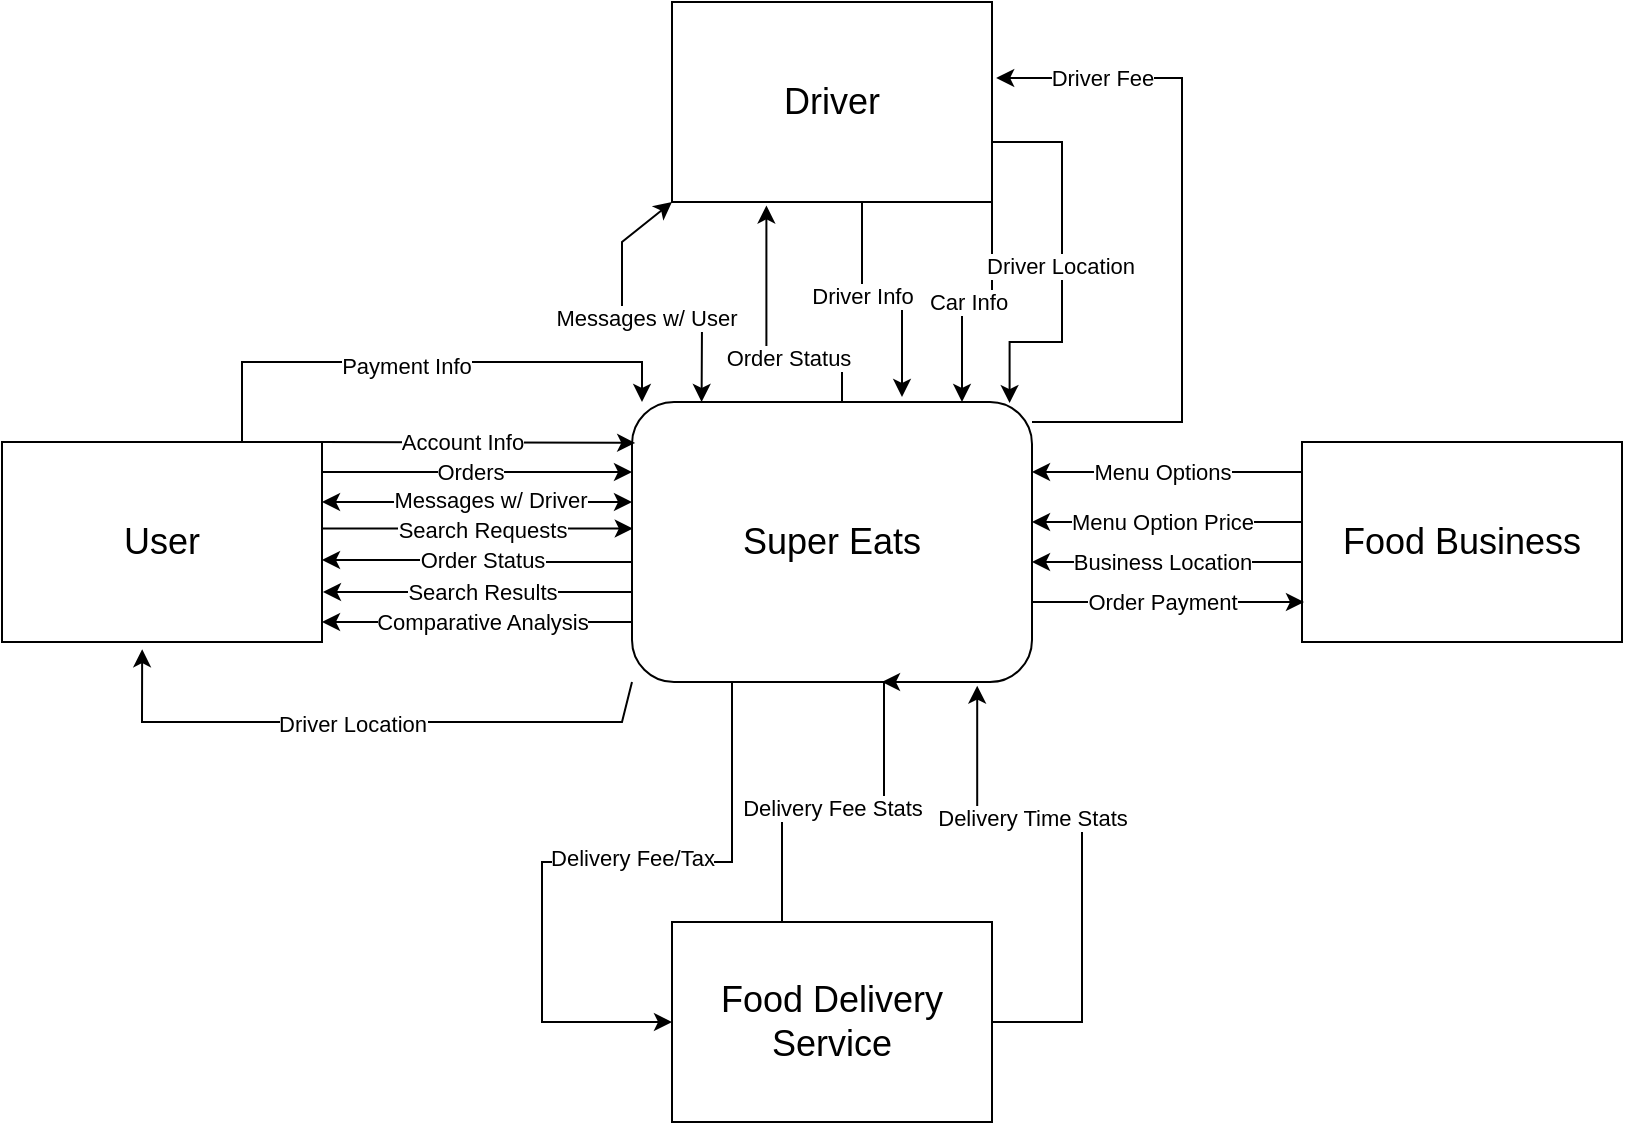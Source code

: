 <mxfile version="22.0.2" type="device">
  <diagram id="R2lEEEUBdFMjLlhIrx00" name="Page-1">
    <mxGraphModel dx="830" dy="586" grid="1" gridSize="10" guides="1" tooltips="1" connect="1" arrows="1" fold="1" page="1" pageScale="1" pageWidth="850" pageHeight="1100" math="0" shadow="0" extFonts="Permanent Marker^https://fonts.googleapis.com/css?family=Permanent+Marker">
      <root>
        <mxCell id="0" />
        <mxCell id="1" parent="0" />
        <mxCell id="KAGtheB1Xs3RznEdJn3D-1" value="&lt;font style=&quot;font-size: 18px;&quot;&gt;Super Eats&lt;/font&gt;" style="rounded=1;whiteSpace=wrap;html=1;" vertex="1" parent="1">
          <mxGeometry x="325" y="240" width="200" height="140" as="geometry" />
        </mxCell>
        <mxCell id="KAGtheB1Xs3RznEdJn3D-11" value="Orders" style="edgeStyle=orthogonalEdgeStyle;rounded=0;orthogonalLoop=1;jettySize=auto;html=1;entryX=0;entryY=0.25;entryDx=0;entryDy=0;exitX=0.996;exitY=0.152;exitDx=0;exitDy=0;exitPerimeter=0;" edge="1" parent="1" source="KAGtheB1Xs3RznEdJn3D-2" target="KAGtheB1Xs3RznEdJn3D-1">
          <mxGeometry relative="1" as="geometry">
            <Array as="points">
              <mxPoint x="169" y="272" />
              <mxPoint x="170" y="272" />
              <mxPoint x="170" y="275" />
            </Array>
          </mxGeometry>
        </mxCell>
        <mxCell id="KAGtheB1Xs3RznEdJn3D-48" style="edgeStyle=orthogonalEdgeStyle;rounded=0;orthogonalLoop=1;jettySize=auto;html=1;exitX=0.75;exitY=0;exitDx=0;exitDy=0;" edge="1" parent="1" source="KAGtheB1Xs3RznEdJn3D-2">
          <mxGeometry relative="1" as="geometry">
            <mxPoint x="330" y="240" as="targetPoint" />
            <Array as="points">
              <mxPoint x="130" y="220" />
              <mxPoint x="330" y="220" />
              <mxPoint x="330" y="240" />
            </Array>
          </mxGeometry>
        </mxCell>
        <mxCell id="KAGtheB1Xs3RznEdJn3D-49" value="Payment Info" style="edgeLabel;html=1;align=center;verticalAlign=middle;resizable=0;points=[];" vertex="1" connectable="0" parent="KAGtheB1Xs3RznEdJn3D-48">
          <mxGeometry x="-0.062" y="-2" relative="1" as="geometry">
            <mxPoint as="offset" />
          </mxGeometry>
        </mxCell>
        <mxCell id="KAGtheB1Xs3RznEdJn3D-2" value="&lt;font style=&quot;font-size: 18px;&quot;&gt;User&lt;/font&gt;" style="rounded=0;whiteSpace=wrap;html=1;" vertex="1" parent="1">
          <mxGeometry x="10" y="260" width="160" height="100" as="geometry" />
        </mxCell>
        <mxCell id="KAGtheB1Xs3RznEdJn3D-32" value="" style="edgeStyle=orthogonalEdgeStyle;rounded=0;orthogonalLoop=1;jettySize=auto;html=1;exitX=1;exitY=1;exitDx=0;exitDy=0;" edge="1" parent="1" source="KAGtheB1Xs3RznEdJn3D-4" target="KAGtheB1Xs3RznEdJn3D-1">
          <mxGeometry relative="1" as="geometry">
            <Array as="points">
              <mxPoint x="505" y="190" />
              <mxPoint x="490" y="190" />
            </Array>
          </mxGeometry>
        </mxCell>
        <mxCell id="KAGtheB1Xs3RznEdJn3D-33" value="Car Info" style="edgeLabel;html=1;align=center;verticalAlign=middle;resizable=0;points=[];" vertex="1" connectable="0" parent="KAGtheB1Xs3RznEdJn3D-32">
          <mxGeometry x="0.087" relative="1" as="geometry">
            <mxPoint as="offset" />
          </mxGeometry>
        </mxCell>
        <mxCell id="KAGtheB1Xs3RznEdJn3D-4" value="&lt;font style=&quot;font-size: 18px;&quot;&gt;Driver&lt;/font&gt;" style="rounded=0;whiteSpace=wrap;html=1;" vertex="1" parent="1">
          <mxGeometry x="345" y="40" width="160" height="100" as="geometry" />
        </mxCell>
        <mxCell id="KAGtheB1Xs3RznEdJn3D-5" value="&lt;font style=&quot;font-size: 18px;&quot;&gt;Food Business&lt;/font&gt;" style="rounded=0;whiteSpace=wrap;html=1;" vertex="1" parent="1">
          <mxGeometry x="660" y="260" width="160" height="100" as="geometry" />
        </mxCell>
        <mxCell id="KAGtheB1Xs3RznEdJn3D-55" style="edgeStyle=orthogonalEdgeStyle;rounded=0;orthogonalLoop=1;jettySize=auto;html=1;" edge="1" parent="1" source="KAGtheB1Xs3RznEdJn3D-8">
          <mxGeometry relative="1" as="geometry">
            <mxPoint x="450" y="380.0" as="targetPoint" />
            <Array as="points">
              <mxPoint x="400" y="440" />
              <mxPoint x="451" y="440" />
              <mxPoint x="451" y="380" />
            </Array>
          </mxGeometry>
        </mxCell>
        <mxCell id="KAGtheB1Xs3RznEdJn3D-56" value="Delivery Fee Stats" style="edgeLabel;html=1;align=center;verticalAlign=middle;resizable=0;points=[];" vertex="1" connectable="0" parent="KAGtheB1Xs3RznEdJn3D-55">
          <mxGeometry x="-0.13" y="-3" relative="1" as="geometry">
            <mxPoint x="10" as="offset" />
          </mxGeometry>
        </mxCell>
        <mxCell id="KAGtheB1Xs3RznEdJn3D-57" style="edgeStyle=orthogonalEdgeStyle;rounded=0;orthogonalLoop=1;jettySize=auto;html=1;exitX=0;exitY=0.5;exitDx=0;exitDy=0;entryX=0.25;entryY=1;entryDx=0;entryDy=0;startArrow=classic;startFill=1;endArrow=none;endFill=0;" edge="1" parent="1" source="KAGtheB1Xs3RznEdJn3D-8" target="KAGtheB1Xs3RznEdJn3D-1">
          <mxGeometry relative="1" as="geometry">
            <Array as="points">
              <mxPoint x="280" y="550" />
              <mxPoint x="280" y="470" />
              <mxPoint x="375" y="470" />
            </Array>
          </mxGeometry>
        </mxCell>
        <mxCell id="KAGtheB1Xs3RznEdJn3D-58" value="Delivery Fee/Tax" style="edgeLabel;html=1;align=center;verticalAlign=middle;resizable=0;points=[];" vertex="1" connectable="0" parent="KAGtheB1Xs3RznEdJn3D-57">
          <mxGeometry x="0.066" y="2" relative="1" as="geometry">
            <mxPoint x="14" as="offset" />
          </mxGeometry>
        </mxCell>
        <mxCell id="KAGtheB1Xs3RznEdJn3D-8" value="&lt;font style=&quot;font-size: 18px;&quot;&gt;Food Delivery Service&lt;/font&gt;" style="rounded=0;whiteSpace=wrap;html=1;" vertex="1" parent="1">
          <mxGeometry x="345" y="500" width="160" height="100" as="geometry" />
        </mxCell>
        <mxCell id="KAGtheB1Xs3RznEdJn3D-15" value="" style="endArrow=classic;html=1;rounded=0;exitX=1;exitY=0;exitDx=0;exitDy=0;entryX=0.008;entryY=0.146;entryDx=0;entryDy=0;entryPerimeter=0;" edge="1" parent="1" source="KAGtheB1Xs3RznEdJn3D-2" target="KAGtheB1Xs3RznEdJn3D-1">
          <mxGeometry width="50" height="50" relative="1" as="geometry">
            <mxPoint x="240" y="340" as="sourcePoint" />
            <mxPoint x="290" y="290" as="targetPoint" />
          </mxGeometry>
        </mxCell>
        <mxCell id="KAGtheB1Xs3RznEdJn3D-16" value="Account Info" style="edgeLabel;html=1;align=center;verticalAlign=middle;resizable=0;points=[];" vertex="1" connectable="0" parent="KAGtheB1Xs3RznEdJn3D-15">
          <mxGeometry x="-0.262" relative="1" as="geometry">
            <mxPoint x="12" as="offset" />
          </mxGeometry>
        </mxCell>
        <mxCell id="KAGtheB1Xs3RznEdJn3D-17" style="edgeStyle=orthogonalEdgeStyle;rounded=0;orthogonalLoop=1;jettySize=auto;html=1;startArrow=classic;startFill=1;" edge="1" parent="1">
          <mxGeometry relative="1" as="geometry">
            <mxPoint x="170" y="290" as="sourcePoint" />
            <mxPoint x="325" y="290" as="targetPoint" />
            <Array as="points">
              <mxPoint x="170" y="290" />
              <mxPoint x="325" y="290" />
            </Array>
          </mxGeometry>
        </mxCell>
        <mxCell id="KAGtheB1Xs3RznEdJn3D-20" value="Messages w/ Driver" style="edgeLabel;html=1;align=center;verticalAlign=middle;resizable=0;points=[];" vertex="1" connectable="0" parent="KAGtheB1Xs3RznEdJn3D-17">
          <mxGeometry x="-0.271" y="1" relative="1" as="geometry">
            <mxPoint x="27" as="offset" />
          </mxGeometry>
        </mxCell>
        <mxCell id="KAGtheB1Xs3RznEdJn3D-21" style="edgeStyle=orthogonalEdgeStyle;rounded=0;orthogonalLoop=1;jettySize=auto;html=1;entryX=0.002;entryY=0.452;entryDx=0;entryDy=0;entryPerimeter=0;" edge="1" parent="1" source="KAGtheB1Xs3RznEdJn3D-2" target="KAGtheB1Xs3RznEdJn3D-1">
          <mxGeometry relative="1" as="geometry">
            <Array as="points">
              <mxPoint x="248" y="303" />
            </Array>
          </mxGeometry>
        </mxCell>
        <mxCell id="KAGtheB1Xs3RznEdJn3D-22" value="Search Requests" style="edgeLabel;html=1;align=center;verticalAlign=middle;resizable=0;points=[];" vertex="1" connectable="0" parent="KAGtheB1Xs3RznEdJn3D-21">
          <mxGeometry x="-0.105" relative="1" as="geometry">
            <mxPoint x="10" as="offset" />
          </mxGeometry>
        </mxCell>
        <mxCell id="KAGtheB1Xs3RznEdJn3D-24" style="edgeStyle=orthogonalEdgeStyle;rounded=0;orthogonalLoop=1;jettySize=auto;html=1;entryX=1.003;entryY=0.59;entryDx=0;entryDy=0;entryPerimeter=0;" edge="1" parent="1">
          <mxGeometry relative="1" as="geometry">
            <mxPoint x="324.52" y="320" as="sourcePoint" />
            <mxPoint x="170.0" y="319" as="targetPoint" />
            <Array as="points">
              <mxPoint x="247.52" y="320" />
            </Array>
          </mxGeometry>
        </mxCell>
        <mxCell id="KAGtheB1Xs3RznEdJn3D-25" value="Order Status" style="edgeLabel;html=1;align=center;verticalAlign=middle;resizable=0;points=[];" vertex="1" connectable="0" parent="KAGtheB1Xs3RznEdJn3D-24">
          <mxGeometry x="0.139" relative="1" as="geometry">
            <mxPoint x="13" as="offset" />
          </mxGeometry>
        </mxCell>
        <mxCell id="KAGtheB1Xs3RznEdJn3D-28" style="edgeStyle=orthogonalEdgeStyle;rounded=0;orthogonalLoop=1;jettySize=auto;html=1;entryX=1.003;entryY=0.59;entryDx=0;entryDy=0;entryPerimeter=0;" edge="1" parent="1">
          <mxGeometry relative="1" as="geometry">
            <mxPoint x="325" y="335" as="sourcePoint" />
            <mxPoint x="170.48" y="335" as="targetPoint" />
            <Array as="points">
              <mxPoint x="290" y="335" />
              <mxPoint x="290" y="335" />
            </Array>
          </mxGeometry>
        </mxCell>
        <mxCell id="KAGtheB1Xs3RznEdJn3D-29" value="Search Results" style="edgeLabel;html=1;align=center;verticalAlign=middle;resizable=0;points=[];" vertex="1" connectable="0" parent="KAGtheB1Xs3RznEdJn3D-28">
          <mxGeometry x="0.139" relative="1" as="geometry">
            <mxPoint x="13" as="offset" />
          </mxGeometry>
        </mxCell>
        <mxCell id="KAGtheB1Xs3RznEdJn3D-30" style="edgeStyle=orthogonalEdgeStyle;rounded=0;orthogonalLoop=1;jettySize=auto;html=1;entryX=1.003;entryY=0.59;entryDx=0;entryDy=0;entryPerimeter=0;" edge="1" parent="1">
          <mxGeometry relative="1" as="geometry">
            <mxPoint x="324.52" y="350" as="sourcePoint" />
            <mxPoint x="170.0" y="350" as="targetPoint" />
            <Array as="points">
              <mxPoint x="289.52" y="350" />
              <mxPoint x="289.52" y="350" />
            </Array>
          </mxGeometry>
        </mxCell>
        <mxCell id="KAGtheB1Xs3RznEdJn3D-31" value="Comparative Analysis" style="edgeLabel;html=1;align=center;verticalAlign=middle;resizable=0;points=[];" vertex="1" connectable="0" parent="KAGtheB1Xs3RznEdJn3D-30">
          <mxGeometry x="0.139" relative="1" as="geometry">
            <mxPoint x="13" as="offset" />
          </mxGeometry>
        </mxCell>
        <mxCell id="KAGtheB1Xs3RznEdJn3D-34" style="edgeStyle=orthogonalEdgeStyle;rounded=0;orthogonalLoop=1;jettySize=auto;html=1;entryX=0.671;entryY=-0.018;entryDx=0;entryDy=0;entryPerimeter=0;" edge="1" parent="1" source="KAGtheB1Xs3RznEdJn3D-4" target="KAGtheB1Xs3RznEdJn3D-1">
          <mxGeometry relative="1" as="geometry">
            <Array as="points">
              <mxPoint x="440" y="190" />
              <mxPoint x="460" y="190" />
              <mxPoint x="460" y="238" />
            </Array>
          </mxGeometry>
        </mxCell>
        <mxCell id="KAGtheB1Xs3RznEdJn3D-35" value="Driver Info&lt;br&gt;" style="edgeLabel;html=1;align=center;verticalAlign=middle;resizable=0;points=[];" vertex="1" connectable="0" parent="KAGtheB1Xs3RznEdJn3D-34">
          <mxGeometry x="-0.217" relative="1" as="geometry">
            <mxPoint as="offset" />
          </mxGeometry>
        </mxCell>
        <mxCell id="KAGtheB1Xs3RznEdJn3D-36" style="edgeStyle=orthogonalEdgeStyle;rounded=0;orthogonalLoop=1;jettySize=auto;html=1;entryX=0.295;entryY=1.017;entryDx=0;entryDy=0;entryPerimeter=0;" edge="1" parent="1" source="KAGtheB1Xs3RznEdJn3D-1" target="KAGtheB1Xs3RznEdJn3D-4">
          <mxGeometry relative="1" as="geometry">
            <Array as="points">
              <mxPoint x="430" y="220" />
              <mxPoint x="392" y="220" />
            </Array>
          </mxGeometry>
        </mxCell>
        <mxCell id="KAGtheB1Xs3RznEdJn3D-37" value="Order Status" style="edgeLabel;html=1;align=center;verticalAlign=middle;resizable=0;points=[];" vertex="1" connectable="0" parent="KAGtheB1Xs3RznEdJn3D-36">
          <mxGeometry x="-0.31" y="-2" relative="1" as="geometry">
            <mxPoint as="offset" />
          </mxGeometry>
        </mxCell>
        <mxCell id="KAGtheB1Xs3RznEdJn3D-39" value="" style="endArrow=classic;html=1;rounded=0;exitX=0;exitY=1;exitDx=0;exitDy=0;entryX=0.174;entryY=0;entryDx=0;entryDy=0;entryPerimeter=0;startArrow=classic;startFill=1;" edge="1" parent="1" source="KAGtheB1Xs3RznEdJn3D-4" target="KAGtheB1Xs3RznEdJn3D-1">
          <mxGeometry width="50" height="50" relative="1" as="geometry">
            <mxPoint x="330" y="190" as="sourcePoint" />
            <mxPoint x="360" y="230" as="targetPoint" />
            <Array as="points">
              <mxPoint x="320" y="160" />
              <mxPoint x="320" y="200" />
              <mxPoint x="360" y="200" />
            </Array>
          </mxGeometry>
        </mxCell>
        <mxCell id="KAGtheB1Xs3RznEdJn3D-40" value="Messages w/ User&lt;br&gt;" style="edgeLabel;html=1;align=center;verticalAlign=middle;resizable=0;points=[];" vertex="1" connectable="0" parent="KAGtheB1Xs3RznEdJn3D-39">
          <mxGeometry x="0.108" y="2" relative="1" as="geometry">
            <mxPoint as="offset" />
          </mxGeometry>
        </mxCell>
        <mxCell id="KAGtheB1Xs3RznEdJn3D-42" style="edgeStyle=orthogonalEdgeStyle;rounded=0;orthogonalLoop=1;jettySize=auto;html=1;entryX=0.944;entryY=0.004;entryDx=0;entryDy=0;entryPerimeter=0;" edge="1" parent="1" source="KAGtheB1Xs3RznEdJn3D-4" target="KAGtheB1Xs3RznEdJn3D-1">
          <mxGeometry relative="1" as="geometry">
            <Array as="points">
              <mxPoint x="540" y="110" />
              <mxPoint x="540" y="210" />
              <mxPoint x="514" y="210" />
            </Array>
          </mxGeometry>
        </mxCell>
        <mxCell id="KAGtheB1Xs3RznEdJn3D-43" value="Driver Location" style="edgeLabel;html=1;align=center;verticalAlign=middle;resizable=0;points=[];" vertex="1" connectable="0" parent="KAGtheB1Xs3RznEdJn3D-42">
          <mxGeometry x="0.01" y="-1" relative="1" as="geometry">
            <mxPoint as="offset" />
          </mxGeometry>
        </mxCell>
        <mxCell id="KAGtheB1Xs3RznEdJn3D-44" value="" style="endArrow=classic;html=1;rounded=0;exitX=0;exitY=1;exitDx=0;exitDy=0;entryX=0.438;entryY=1.036;entryDx=0;entryDy=0;entryPerimeter=0;" edge="1" parent="1" source="KAGtheB1Xs3RznEdJn3D-1" target="KAGtheB1Xs3RznEdJn3D-2">
          <mxGeometry width="50" height="50" relative="1" as="geometry">
            <mxPoint x="360" y="380" as="sourcePoint" />
            <mxPoint x="80" y="380" as="targetPoint" />
            <Array as="points">
              <mxPoint x="320" y="400" />
              <mxPoint x="200" y="400" />
              <mxPoint x="80" y="400" />
            </Array>
          </mxGeometry>
        </mxCell>
        <mxCell id="KAGtheB1Xs3RznEdJn3D-45" value="Driver Location" style="edgeLabel;html=1;align=center;verticalAlign=middle;resizable=0;points=[];" vertex="1" connectable="0" parent="KAGtheB1Xs3RznEdJn3D-44">
          <mxGeometry x="0.046" y="1" relative="1" as="geometry">
            <mxPoint as="offset" />
          </mxGeometry>
        </mxCell>
        <mxCell id="KAGtheB1Xs3RznEdJn3D-46" value="" style="endArrow=classic;html=1;rounded=0;entryX=1;entryY=0.25;entryDx=0;entryDy=0;" edge="1" parent="1" target="KAGtheB1Xs3RznEdJn3D-1">
          <mxGeometry width="50" height="50" relative="1" as="geometry">
            <mxPoint x="660" y="275" as="sourcePoint" />
            <mxPoint x="550" y="340" as="targetPoint" />
          </mxGeometry>
        </mxCell>
        <mxCell id="KAGtheB1Xs3RznEdJn3D-47" value="Menu Options" style="edgeLabel;html=1;align=center;verticalAlign=middle;resizable=0;points=[];" vertex="1" connectable="0" parent="KAGtheB1Xs3RznEdJn3D-46">
          <mxGeometry x="0.042" relative="1" as="geometry">
            <mxPoint as="offset" />
          </mxGeometry>
        </mxCell>
        <mxCell id="KAGtheB1Xs3RznEdJn3D-51" value="" style="endArrow=classic;html=1;rounded=0;entryX=1;entryY=0.25;entryDx=0;entryDy=0;" edge="1" parent="1">
          <mxGeometry width="50" height="50" relative="1" as="geometry">
            <mxPoint x="660" y="300" as="sourcePoint" />
            <mxPoint x="525" y="300" as="targetPoint" />
          </mxGeometry>
        </mxCell>
        <mxCell id="KAGtheB1Xs3RznEdJn3D-52" value="Menu Option Price" style="edgeLabel;html=1;align=center;verticalAlign=middle;resizable=0;points=[];" vertex="1" connectable="0" parent="KAGtheB1Xs3RznEdJn3D-51">
          <mxGeometry x="0.042" relative="1" as="geometry">
            <mxPoint as="offset" />
          </mxGeometry>
        </mxCell>
        <mxCell id="KAGtheB1Xs3RznEdJn3D-53" style="edgeStyle=orthogonalEdgeStyle;rounded=0;orthogonalLoop=1;jettySize=auto;html=1;entryX=0.863;entryY=1.013;entryDx=0;entryDy=0;entryPerimeter=0;" edge="1" parent="1" source="KAGtheB1Xs3RznEdJn3D-8" target="KAGtheB1Xs3RznEdJn3D-1">
          <mxGeometry relative="1" as="geometry">
            <Array as="points">
              <mxPoint x="550" y="550" />
              <mxPoint x="550" y="450" />
              <mxPoint x="498" y="450" />
            </Array>
          </mxGeometry>
        </mxCell>
        <mxCell id="KAGtheB1Xs3RznEdJn3D-54" value="Delivery Time Stats" style="edgeLabel;html=1;align=center;verticalAlign=middle;resizable=0;points=[];" vertex="1" connectable="0" parent="KAGtheB1Xs3RznEdJn3D-53">
          <mxGeometry x="0.336" y="-2" relative="1" as="geometry">
            <mxPoint x="7" as="offset" />
          </mxGeometry>
        </mxCell>
        <mxCell id="KAGtheB1Xs3RznEdJn3D-59" style="edgeStyle=orthogonalEdgeStyle;rounded=0;orthogonalLoop=1;jettySize=auto;html=1;" edge="1" parent="1" source="KAGtheB1Xs3RznEdJn3D-1">
          <mxGeometry relative="1" as="geometry">
            <mxPoint x="661" y="340" as="targetPoint" />
            <Array as="points">
              <mxPoint x="620" y="340" />
              <mxPoint x="620" y="340" />
            </Array>
          </mxGeometry>
        </mxCell>
        <mxCell id="KAGtheB1Xs3RznEdJn3D-60" value="Order Payment" style="edgeLabel;html=1;align=center;verticalAlign=middle;resizable=0;points=[];" vertex="1" connectable="0" parent="KAGtheB1Xs3RznEdJn3D-59">
          <mxGeometry x="0.125" relative="1" as="geometry">
            <mxPoint x="-12" as="offset" />
          </mxGeometry>
        </mxCell>
        <mxCell id="KAGtheB1Xs3RznEdJn3D-61" value="" style="endArrow=classic;html=1;rounded=0;entryX=1.013;entryY=0.38;entryDx=0;entryDy=0;entryPerimeter=0;" edge="1" parent="1" target="KAGtheB1Xs3RznEdJn3D-4">
          <mxGeometry width="50" height="50" relative="1" as="geometry">
            <mxPoint x="525" y="250" as="sourcePoint" />
            <mxPoint x="575" y="200" as="targetPoint" />
            <Array as="points">
              <mxPoint x="600" y="250" />
              <mxPoint x="600" y="78" />
            </Array>
          </mxGeometry>
        </mxCell>
        <mxCell id="KAGtheB1Xs3RznEdJn3D-62" value="Driver Fee" style="edgeLabel;html=1;align=center;verticalAlign=middle;resizable=0;points=[];" vertex="1" connectable="0" parent="KAGtheB1Xs3RznEdJn3D-61">
          <mxGeometry x="0.76" relative="1" as="geometry">
            <mxPoint x="12" as="offset" />
          </mxGeometry>
        </mxCell>
        <mxCell id="KAGtheB1Xs3RznEdJn3D-64" value="" style="endArrow=classic;html=1;rounded=0;entryX=1;entryY=0.25;entryDx=0;entryDy=0;" edge="1" parent="1">
          <mxGeometry width="50" height="50" relative="1" as="geometry">
            <mxPoint x="660" y="320" as="sourcePoint" />
            <mxPoint x="525" y="320" as="targetPoint" />
          </mxGeometry>
        </mxCell>
        <mxCell id="KAGtheB1Xs3RznEdJn3D-65" value="Business Location" style="edgeLabel;html=1;align=center;verticalAlign=middle;resizable=0;points=[];" vertex="1" connectable="0" parent="KAGtheB1Xs3RznEdJn3D-64">
          <mxGeometry x="0.042" relative="1" as="geometry">
            <mxPoint as="offset" />
          </mxGeometry>
        </mxCell>
      </root>
    </mxGraphModel>
  </diagram>
</mxfile>
